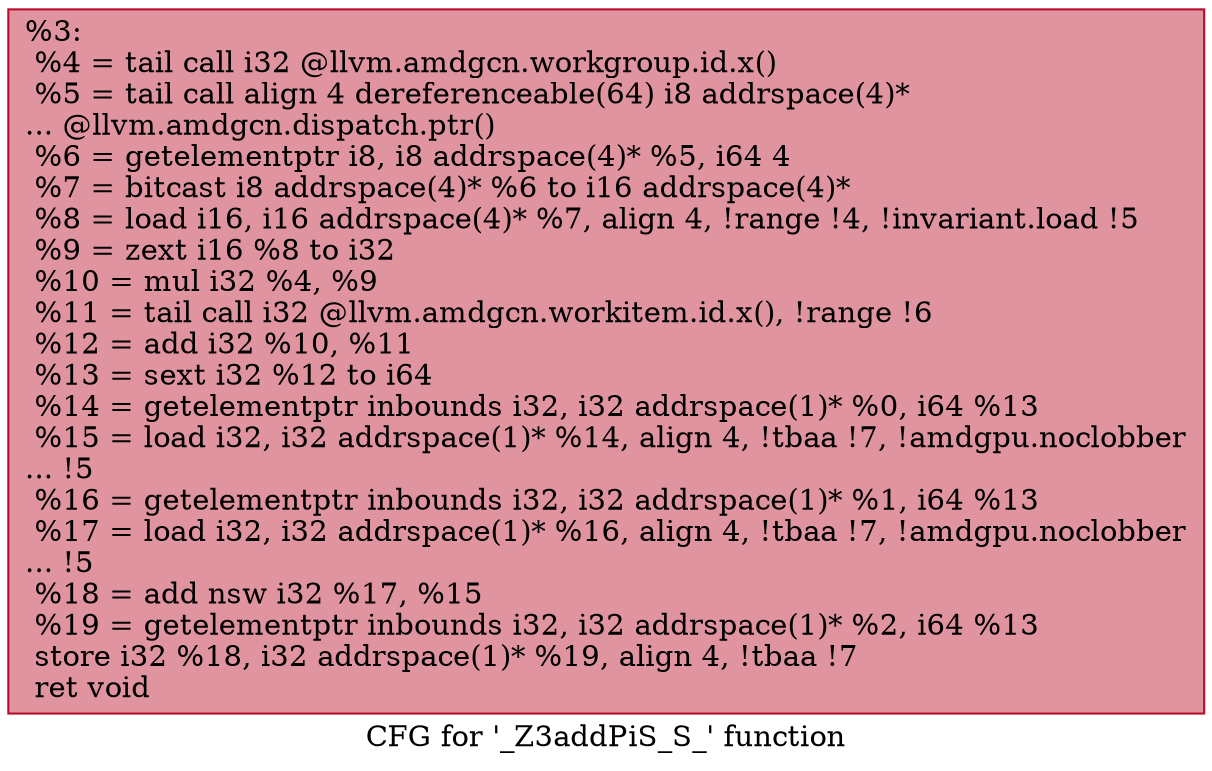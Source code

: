 digraph "CFG for '_Z3addPiS_S_' function" {
	label="CFG for '_Z3addPiS_S_' function";

	Node0x5086f70 [shape=record,color="#b70d28ff", style=filled, fillcolor="#b70d2870",label="{%3:\l  %4 = tail call i32 @llvm.amdgcn.workgroup.id.x()\l  %5 = tail call align 4 dereferenceable(64) i8 addrspace(4)*\l... @llvm.amdgcn.dispatch.ptr()\l  %6 = getelementptr i8, i8 addrspace(4)* %5, i64 4\l  %7 = bitcast i8 addrspace(4)* %6 to i16 addrspace(4)*\l  %8 = load i16, i16 addrspace(4)* %7, align 4, !range !4, !invariant.load !5\l  %9 = zext i16 %8 to i32\l  %10 = mul i32 %4, %9\l  %11 = tail call i32 @llvm.amdgcn.workitem.id.x(), !range !6\l  %12 = add i32 %10, %11\l  %13 = sext i32 %12 to i64\l  %14 = getelementptr inbounds i32, i32 addrspace(1)* %0, i64 %13\l  %15 = load i32, i32 addrspace(1)* %14, align 4, !tbaa !7, !amdgpu.noclobber\l... !5\l  %16 = getelementptr inbounds i32, i32 addrspace(1)* %1, i64 %13\l  %17 = load i32, i32 addrspace(1)* %16, align 4, !tbaa !7, !amdgpu.noclobber\l... !5\l  %18 = add nsw i32 %17, %15\l  %19 = getelementptr inbounds i32, i32 addrspace(1)* %2, i64 %13\l  store i32 %18, i32 addrspace(1)* %19, align 4, !tbaa !7\l  ret void\l}"];
}
